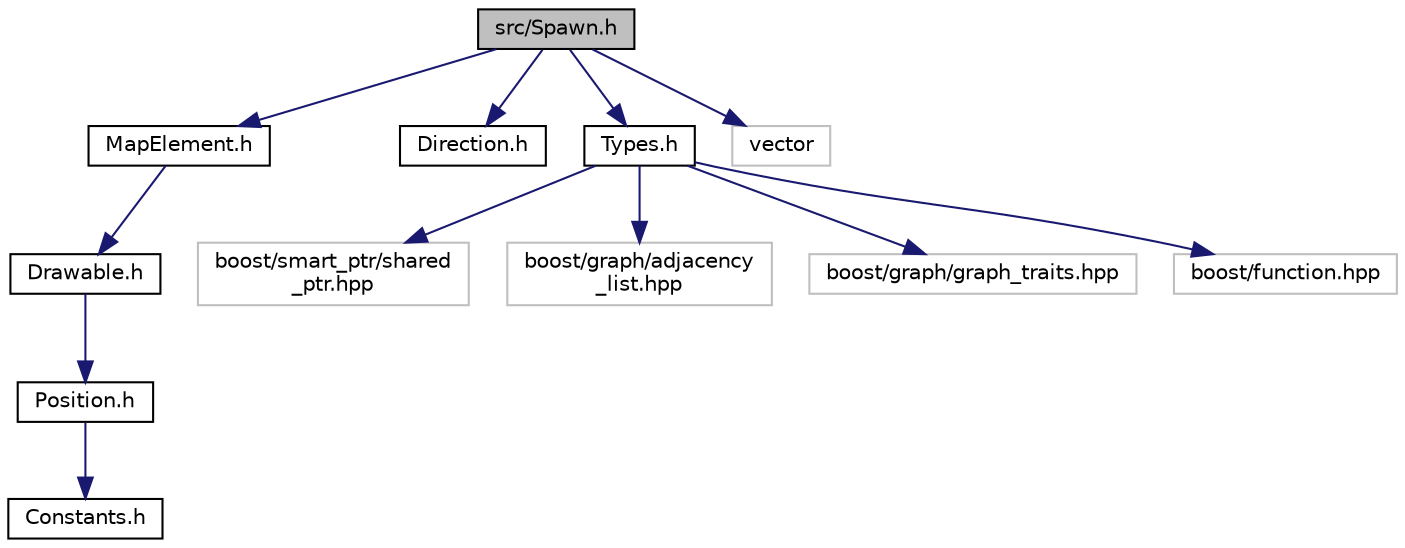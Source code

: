 digraph "src/Spawn.h"
{
  edge [fontname="Helvetica",fontsize="10",labelfontname="Helvetica",labelfontsize="10"];
  node [fontname="Helvetica",fontsize="10",shape=record];
  Node1 [label="src/Spawn.h",height=0.2,width=0.4,color="black", fillcolor="grey75", style="filled" fontcolor="black"];
  Node1 -> Node2 [color="midnightblue",fontsize="10",style="solid"];
  Node2 [label="MapElement.h",height=0.2,width=0.4,color="black", fillcolor="white", style="filled",URL="$_map_element_8h.html"];
  Node2 -> Node3 [color="midnightblue",fontsize="10",style="solid"];
  Node3 [label="Drawable.h",height=0.2,width=0.4,color="black", fillcolor="white", style="filled",URL="$_drawable_8h.html"];
  Node3 -> Node4 [color="midnightblue",fontsize="10",style="solid"];
  Node4 [label="Position.h",height=0.2,width=0.4,color="black", fillcolor="white", style="filled",URL="$_position_8h.html"];
  Node4 -> Node5 [color="midnightblue",fontsize="10",style="solid"];
  Node5 [label="Constants.h",height=0.2,width=0.4,color="black", fillcolor="white", style="filled",URL="$_constants_8h.html"];
  Node1 -> Node6 [color="midnightblue",fontsize="10",style="solid"];
  Node6 [label="Direction.h",height=0.2,width=0.4,color="black", fillcolor="white", style="filled",URL="$_direction_8h.html"];
  Node1 -> Node7 [color="midnightblue",fontsize="10",style="solid"];
  Node7 [label="Types.h",height=0.2,width=0.4,color="black", fillcolor="white", style="filled",URL="$_types_8h.html"];
  Node7 -> Node8 [color="midnightblue",fontsize="10",style="solid"];
  Node8 [label="boost/smart_ptr/shared\l_ptr.hpp",height=0.2,width=0.4,color="grey75", fillcolor="white", style="filled"];
  Node7 -> Node9 [color="midnightblue",fontsize="10",style="solid"];
  Node9 [label="boost/graph/adjacency\l_list.hpp",height=0.2,width=0.4,color="grey75", fillcolor="white", style="filled"];
  Node7 -> Node10 [color="midnightblue",fontsize="10",style="solid"];
  Node10 [label="boost/graph/graph_traits.hpp",height=0.2,width=0.4,color="grey75", fillcolor="white", style="filled"];
  Node7 -> Node11 [color="midnightblue",fontsize="10",style="solid"];
  Node11 [label="boost/function.hpp",height=0.2,width=0.4,color="grey75", fillcolor="white", style="filled"];
  Node1 -> Node12 [color="midnightblue",fontsize="10",style="solid"];
  Node12 [label="vector",height=0.2,width=0.4,color="grey75", fillcolor="white", style="filled"];
}
